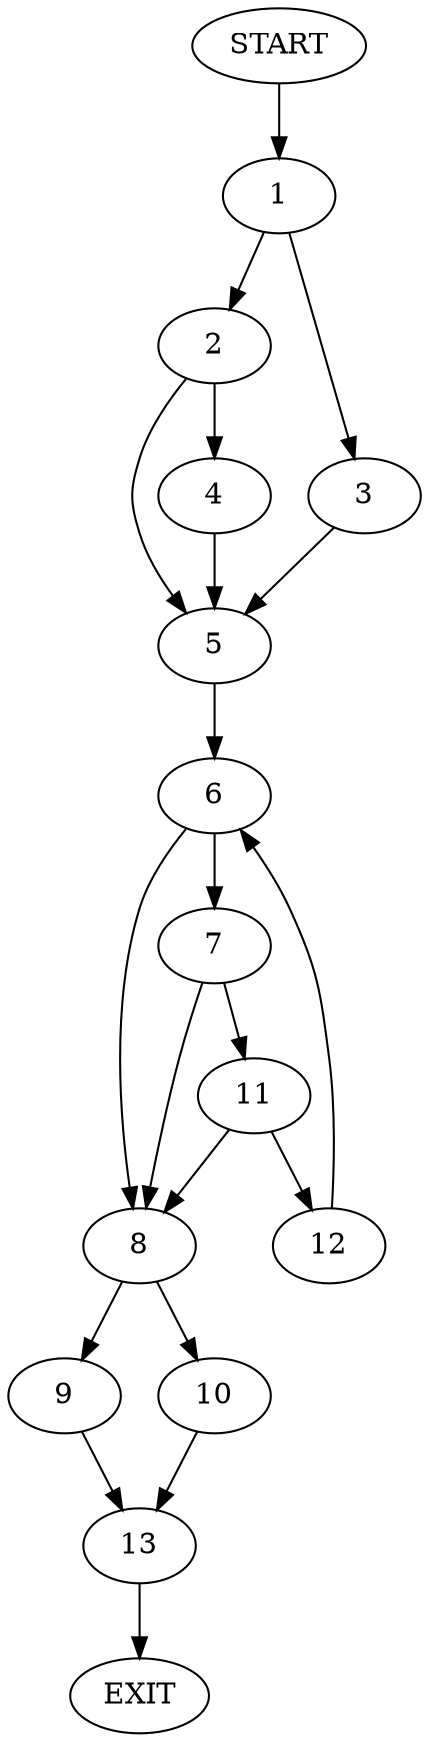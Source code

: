 digraph {
0 [label="START"]
14 [label="EXIT"]
0 -> 1
1 -> 2
1 -> 3
2 -> 4
2 -> 5
3 -> 5
5 -> 6
4 -> 5
6 -> 7
6 -> 8
8 -> 9
8 -> 10
7 -> 11
7 -> 8
11 -> 8
11 -> 12
12 -> 6
10 -> 13
9 -> 13
13 -> 14
}
